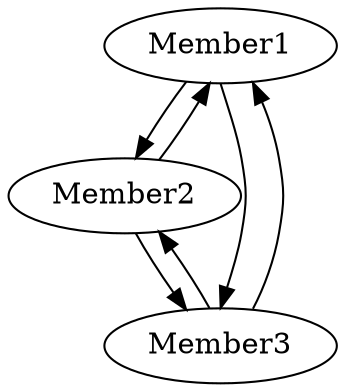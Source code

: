 /* simple-cluster.gv */

digraph simpleCluster {
    Member1 -> Member2 -> Member3 -> Member1;
    Member1 -> Member3 -> Member2 -> Member1;
}
